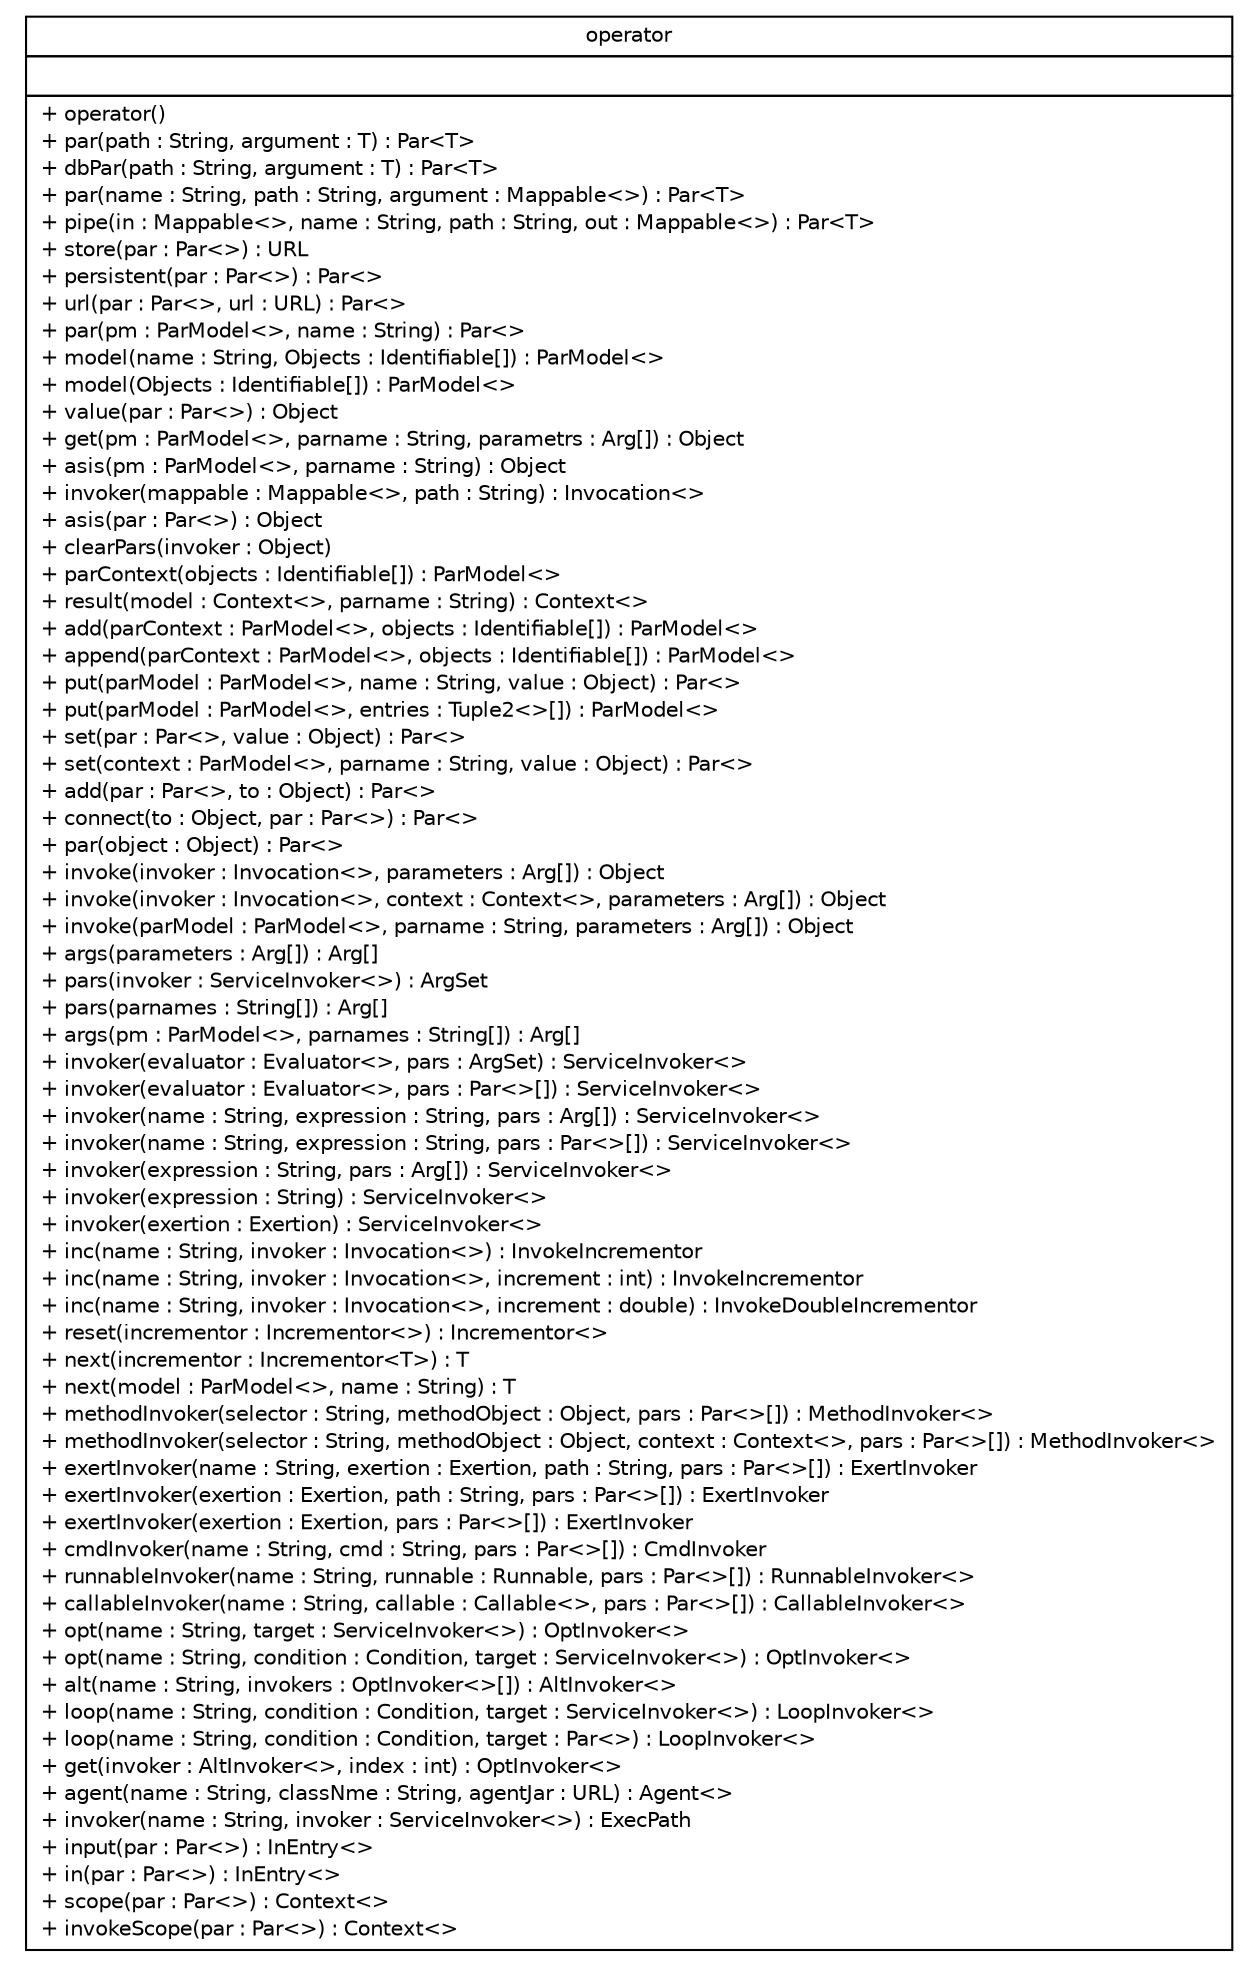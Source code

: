 #!/usr/local/bin/dot
#
# Class diagram 
# Generated by UMLGraph version R5_6 (http://www.umlgraph.org/)
#

digraph G {
	edge [fontname="Helvetica",fontsize=10,labelfontname="Helvetica",labelfontsize=10];
	node [fontname="Helvetica",fontsize=10,shape=plaintext];
	nodesep=0.25;
	ranksep=0.5;
	// sorcer.po.operator
	c63073 [label=<<table title="sorcer.po.operator" border="0" cellborder="1" cellspacing="0" cellpadding="2" port="p" href="./operator.html">
		<tr><td><table border="0" cellspacing="0" cellpadding="1">
<tr><td align="center" balign="center"> operator </td></tr>
		</table></td></tr>
		<tr><td><table border="0" cellspacing="0" cellpadding="1">
<tr><td align="left" balign="left">  </td></tr>
		</table></td></tr>
		<tr><td><table border="0" cellspacing="0" cellpadding="1">
<tr><td align="left" balign="left"> + operator() </td></tr>
<tr><td align="left" balign="left"> + par(path : String, argument : T) : Par&lt;T&gt; </td></tr>
<tr><td align="left" balign="left"> + dbPar(path : String, argument : T) : Par&lt;T&gt; </td></tr>
<tr><td align="left" balign="left"> + par(name : String, path : String, argument : Mappable&lt;&gt;) : Par&lt;T&gt; </td></tr>
<tr><td align="left" balign="left"> + pipe(in : Mappable&lt;&gt;, name : String, path : String, out : Mappable&lt;&gt;) : Par&lt;T&gt; </td></tr>
<tr><td align="left" balign="left"> + store(par : Par&lt;&gt;) : URL </td></tr>
<tr><td align="left" balign="left"> + persistent(par : Par&lt;&gt;) : Par&lt;&gt; </td></tr>
<tr><td align="left" balign="left"> + url(par : Par&lt;&gt;, url : URL) : Par&lt;&gt; </td></tr>
<tr><td align="left" balign="left"> + par(pm : ParModel&lt;&gt;, name : String) : Par&lt;&gt; </td></tr>
<tr><td align="left" balign="left"> + model(name : String, Objects : Identifiable[]) : ParModel&lt;&gt; </td></tr>
<tr><td align="left" balign="left"> + model(Objects : Identifiable[]) : ParModel&lt;&gt; </td></tr>
<tr><td align="left" balign="left"> + value(par : Par&lt;&gt;) : Object </td></tr>
<tr><td align="left" balign="left"> + get(pm : ParModel&lt;&gt;, parname : String, parametrs : Arg[]) : Object </td></tr>
<tr><td align="left" balign="left"> + asis(pm : ParModel&lt;&gt;, parname : String) : Object </td></tr>
<tr><td align="left" balign="left"> + invoker(mappable : Mappable&lt;&gt;, path : String) : Invocation&lt;&gt; </td></tr>
<tr><td align="left" balign="left"> + asis(par : Par&lt;&gt;) : Object </td></tr>
<tr><td align="left" balign="left"> + clearPars(invoker : Object) </td></tr>
<tr><td align="left" balign="left"> + parContext(objects : Identifiable[]) : ParModel&lt;&gt; </td></tr>
<tr><td align="left" balign="left"> + result(model : Context&lt;&gt;, parname : String) : Context&lt;&gt; </td></tr>
<tr><td align="left" balign="left"> + add(parContext : ParModel&lt;&gt;, objects : Identifiable[]) : ParModel&lt;&gt; </td></tr>
<tr><td align="left" balign="left"> + append(parContext : ParModel&lt;&gt;, objects : Identifiable[]) : ParModel&lt;&gt; </td></tr>
<tr><td align="left" balign="left"> + put(parModel : ParModel&lt;&gt;, name : String, value : Object) : Par&lt;&gt; </td></tr>
<tr><td align="left" balign="left"> + put(parModel : ParModel&lt;&gt;, entries : Tuple2&lt;&gt;[]) : ParModel&lt;&gt; </td></tr>
<tr><td align="left" balign="left"> + set(par : Par&lt;&gt;, value : Object) : Par&lt;&gt; </td></tr>
<tr><td align="left" balign="left"> + set(context : ParModel&lt;&gt;, parname : String, value : Object) : Par&lt;&gt; </td></tr>
<tr><td align="left" balign="left"> + add(par : Par&lt;&gt;, to : Object) : Par&lt;&gt; </td></tr>
<tr><td align="left" balign="left"> + connect(to : Object, par : Par&lt;&gt;) : Par&lt;&gt; </td></tr>
<tr><td align="left" balign="left"> + par(object : Object) : Par&lt;&gt; </td></tr>
<tr><td align="left" balign="left"> + invoke(invoker : Invocation&lt;&gt;, parameters : Arg[]) : Object </td></tr>
<tr><td align="left" balign="left"> + invoke(invoker : Invocation&lt;&gt;, context : Context&lt;&gt;, parameters : Arg[]) : Object </td></tr>
<tr><td align="left" balign="left"> + invoke(parModel : ParModel&lt;&gt;, parname : String, parameters : Arg[]) : Object </td></tr>
<tr><td align="left" balign="left"> + args(parameters : Arg[]) : Arg[] </td></tr>
<tr><td align="left" balign="left"> + pars(invoker : ServiceInvoker&lt;&gt;) : ArgSet </td></tr>
<tr><td align="left" balign="left"> + pars(parnames : String[]) : Arg[] </td></tr>
<tr><td align="left" balign="left"> + args(pm : ParModel&lt;&gt;, parnames : String[]) : Arg[] </td></tr>
<tr><td align="left" balign="left"> + invoker(evaluator : Evaluator&lt;&gt;, pars : ArgSet) : ServiceInvoker&lt;&gt; </td></tr>
<tr><td align="left" balign="left"> + invoker(evaluator : Evaluator&lt;&gt;, pars : Par&lt;&gt;[]) : ServiceInvoker&lt;&gt; </td></tr>
<tr><td align="left" balign="left"> + invoker(name : String, expression : String, pars : Arg[]) : ServiceInvoker&lt;&gt; </td></tr>
<tr><td align="left" balign="left"> + invoker(name : String, expression : String, pars : Par&lt;&gt;[]) : ServiceInvoker&lt;&gt; </td></tr>
<tr><td align="left" balign="left"> + invoker(expression : String, pars : Arg[]) : ServiceInvoker&lt;&gt; </td></tr>
<tr><td align="left" balign="left"> + invoker(expression : String) : ServiceInvoker&lt;&gt; </td></tr>
<tr><td align="left" balign="left"> + invoker(exertion : Exertion) : ServiceInvoker&lt;&gt; </td></tr>
<tr><td align="left" balign="left"> + inc(name : String, invoker : Invocation&lt;&gt;) : InvokeIncrementor </td></tr>
<tr><td align="left" balign="left"> + inc(name : String, invoker : Invocation&lt;&gt;, increment : int) : InvokeIncrementor </td></tr>
<tr><td align="left" balign="left"> + inc(name : String, invoker : Invocation&lt;&gt;, increment : double) : InvokeDoubleIncrementor </td></tr>
<tr><td align="left" balign="left"> + reset(incrementor : Incrementor&lt;&gt;) : Incrementor&lt;&gt; </td></tr>
<tr><td align="left" balign="left"> + next(incrementor : Incrementor&lt;T&gt;) : T </td></tr>
<tr><td align="left" balign="left"> + next(model : ParModel&lt;&gt;, name : String) : T </td></tr>
<tr><td align="left" balign="left"> + methodInvoker(selector : String, methodObject : Object, pars : Par&lt;&gt;[]) : MethodInvoker&lt;&gt; </td></tr>
<tr><td align="left" balign="left"> + methodInvoker(selector : String, methodObject : Object, context : Context&lt;&gt;, pars : Par&lt;&gt;[]) : MethodInvoker&lt;&gt; </td></tr>
<tr><td align="left" balign="left"> + exertInvoker(name : String, exertion : Exertion, path : String, pars : Par&lt;&gt;[]) : ExertInvoker </td></tr>
<tr><td align="left" balign="left"> + exertInvoker(exertion : Exertion, path : String, pars : Par&lt;&gt;[]) : ExertInvoker </td></tr>
<tr><td align="left" balign="left"> + exertInvoker(exertion : Exertion, pars : Par&lt;&gt;[]) : ExertInvoker </td></tr>
<tr><td align="left" balign="left"> + cmdInvoker(name : String, cmd : String, pars : Par&lt;&gt;[]) : CmdInvoker </td></tr>
<tr><td align="left" balign="left"> + runnableInvoker(name : String, runnable : Runnable, pars : Par&lt;&gt;[]) : RunnableInvoker&lt;&gt; </td></tr>
<tr><td align="left" balign="left"> + callableInvoker(name : String, callable : Callable&lt;&gt;, pars : Par&lt;&gt;[]) : CallableInvoker&lt;&gt; </td></tr>
<tr><td align="left" balign="left"> + opt(name : String, target : ServiceInvoker&lt;&gt;) : OptInvoker&lt;&gt; </td></tr>
<tr><td align="left" balign="left"> + opt(name : String, condition : Condition, target : ServiceInvoker&lt;&gt;) : OptInvoker&lt;&gt; </td></tr>
<tr><td align="left" balign="left"> + alt(name : String, invokers : OptInvoker&lt;&gt;[]) : AltInvoker&lt;&gt; </td></tr>
<tr><td align="left" balign="left"> + loop(name : String, condition : Condition, target : ServiceInvoker&lt;&gt;) : LoopInvoker&lt;&gt; </td></tr>
<tr><td align="left" balign="left"> + loop(name : String, condition : Condition, target : Par&lt;&gt;) : LoopInvoker&lt;&gt; </td></tr>
<tr><td align="left" balign="left"> + get(invoker : AltInvoker&lt;&gt;, index : int) : OptInvoker&lt;&gt; </td></tr>
<tr><td align="left" balign="left"> + agent(name : String, classNme : String, agentJar : URL) : Agent&lt;&gt; </td></tr>
<tr><td align="left" balign="left"> + invoker(name : String, invoker : ServiceInvoker&lt;&gt;) : ExecPath </td></tr>
<tr><td align="left" balign="left"> + input(par : Par&lt;&gt;) : InEntry&lt;&gt; </td></tr>
<tr><td align="left" balign="left"> + in(par : Par&lt;&gt;) : InEntry&lt;&gt; </td></tr>
<tr><td align="left" balign="left"> + scope(par : Par&lt;&gt;) : Context&lt;&gt; </td></tr>
<tr><td align="left" balign="left"> + invokeScope(par : Par&lt;&gt;) : Context&lt;&gt; </td></tr>
		</table></td></tr>
		</table>>, URL="./operator.html", fontname="Helvetica", fontcolor="black", fontsize=10.0];
}

